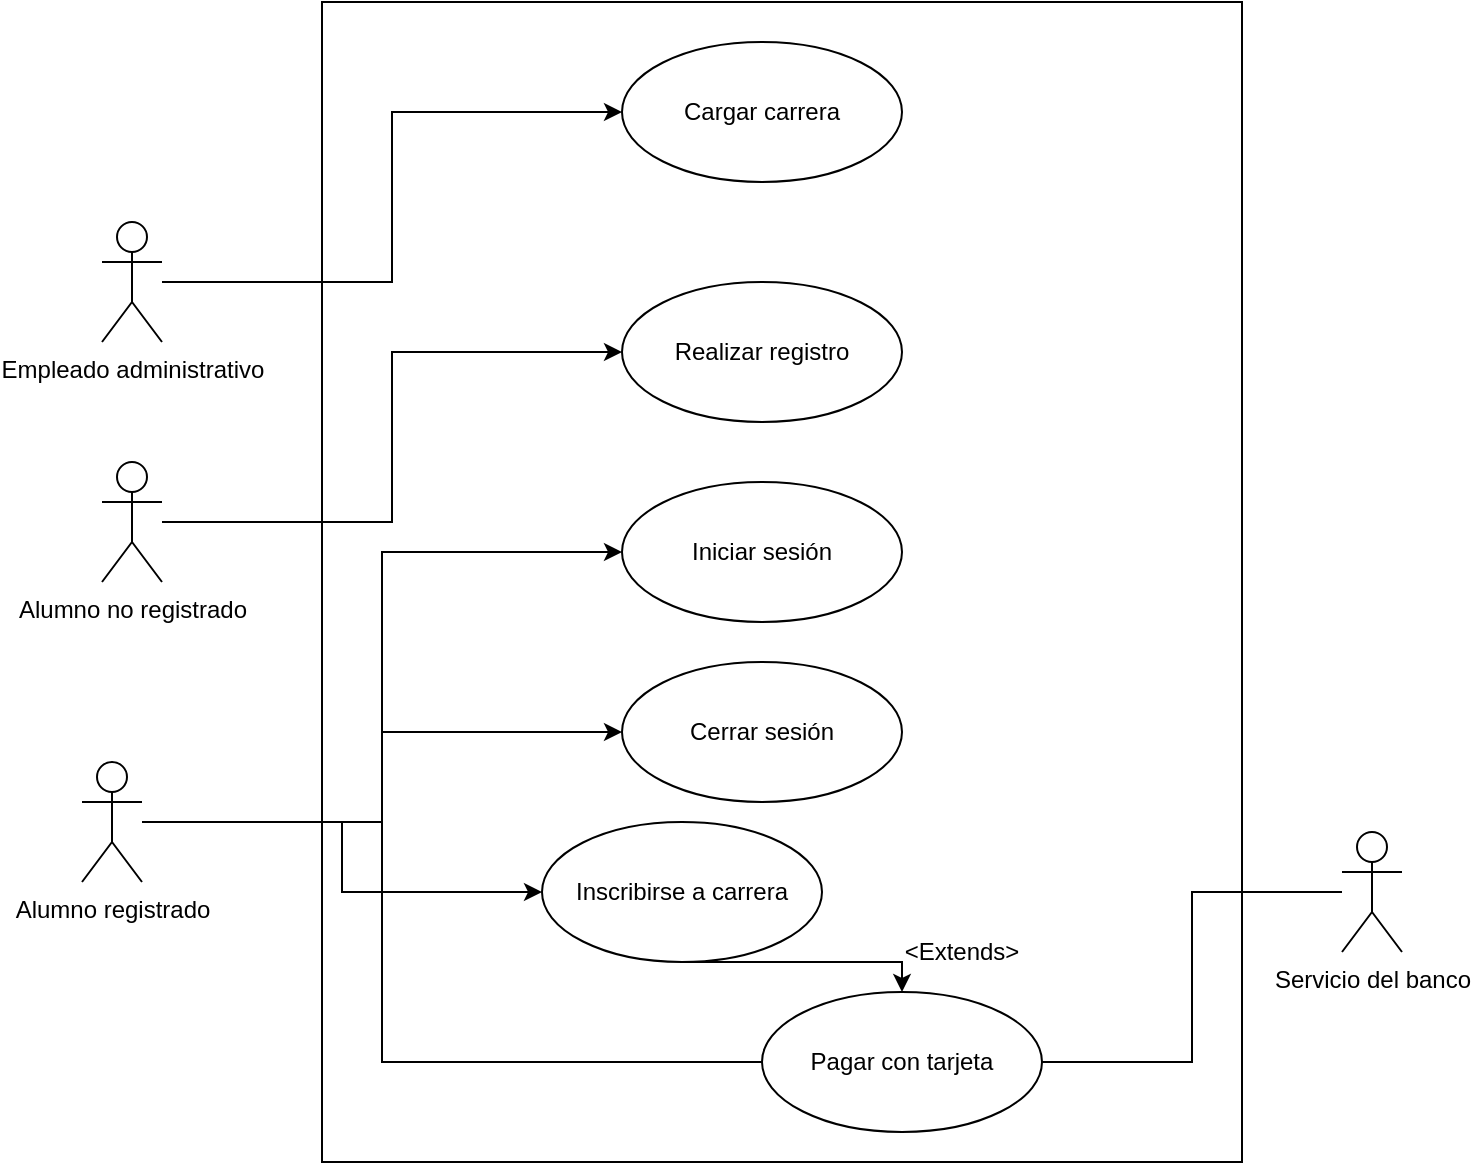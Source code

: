 <mxfile version="20.5.3" type="github">
  <diagram id="pmG5EdnDqFVhg7L0qgeN" name="Página-1">
    <mxGraphModel dx="868" dy="488" grid="1" gridSize="10" guides="1" tooltips="1" connect="1" arrows="1" fold="1" page="1" pageScale="1" pageWidth="827" pageHeight="1169" math="0" shadow="0">
      <root>
        <mxCell id="0" />
        <mxCell id="1" parent="0" />
        <mxCell id="MbG0qyCTvQ98tMsMmwY8-14" style="edgeStyle=orthogonalEdgeStyle;rounded=0;orthogonalLoop=1;jettySize=auto;html=1;entryX=0;entryY=0.5;entryDx=0;entryDy=0;" edge="1" parent="1" source="MbG0qyCTvQ98tMsMmwY8-1" target="MbG0qyCTvQ98tMsMmwY8-12">
          <mxGeometry relative="1" as="geometry" />
        </mxCell>
        <mxCell id="MbG0qyCTvQ98tMsMmwY8-1" value="Empleado administrativo" style="shape=umlActor;verticalLabelPosition=bottom;verticalAlign=top;html=1;outlineConnect=0;" vertex="1" parent="1">
          <mxGeometry x="170" y="130" width="30" height="60" as="geometry" />
        </mxCell>
        <mxCell id="MbG0qyCTvQ98tMsMmwY8-15" style="edgeStyle=orthogonalEdgeStyle;rounded=0;orthogonalLoop=1;jettySize=auto;html=1;entryX=0;entryY=0.5;entryDx=0;entryDy=0;" edge="1" parent="1" source="MbG0qyCTvQ98tMsMmwY8-2" target="MbG0qyCTvQ98tMsMmwY8-11">
          <mxGeometry relative="1" as="geometry" />
        </mxCell>
        <mxCell id="MbG0qyCTvQ98tMsMmwY8-2" value="Alumno no registrado" style="shape=umlActor;verticalLabelPosition=bottom;verticalAlign=top;html=1;outlineConnect=0;" vertex="1" parent="1">
          <mxGeometry x="170" y="250" width="30" height="60" as="geometry" />
        </mxCell>
        <mxCell id="MbG0qyCTvQ98tMsMmwY8-20" style="edgeStyle=orthogonalEdgeStyle;rounded=0;orthogonalLoop=1;jettySize=auto;html=1;entryX=1;entryY=0.5;entryDx=0;entryDy=0;endArrow=none;endFill=0;" edge="1" parent="1" source="MbG0qyCTvQ98tMsMmwY8-3" target="MbG0qyCTvQ98tMsMmwY8-9">
          <mxGeometry relative="1" as="geometry" />
        </mxCell>
        <mxCell id="MbG0qyCTvQ98tMsMmwY8-3" value="Servicio del banco" style="shape=umlActor;verticalLabelPosition=bottom;verticalAlign=top;html=1;outlineConnect=0;" vertex="1" parent="1">
          <mxGeometry x="790" y="435" width="30" height="60" as="geometry" />
        </mxCell>
        <mxCell id="MbG0qyCTvQ98tMsMmwY8-16" style="edgeStyle=orthogonalEdgeStyle;rounded=0;orthogonalLoop=1;jettySize=auto;html=1;entryX=0;entryY=0.5;entryDx=0;entryDy=0;" edge="1" parent="1" source="MbG0qyCTvQ98tMsMmwY8-4" target="MbG0qyCTvQ98tMsMmwY8-10">
          <mxGeometry relative="1" as="geometry" />
        </mxCell>
        <mxCell id="MbG0qyCTvQ98tMsMmwY8-17" style="edgeStyle=orthogonalEdgeStyle;rounded=0;orthogonalLoop=1;jettySize=auto;html=1;entryX=0;entryY=0.5;entryDx=0;entryDy=0;" edge="1" parent="1" source="MbG0qyCTvQ98tMsMmwY8-4" target="MbG0qyCTvQ98tMsMmwY8-7">
          <mxGeometry relative="1" as="geometry" />
        </mxCell>
        <mxCell id="MbG0qyCTvQ98tMsMmwY8-18" style="edgeStyle=orthogonalEdgeStyle;rounded=0;orthogonalLoop=1;jettySize=auto;html=1;" edge="1" parent="1" source="MbG0qyCTvQ98tMsMmwY8-4" target="MbG0qyCTvQ98tMsMmwY8-8">
          <mxGeometry relative="1" as="geometry" />
        </mxCell>
        <mxCell id="MbG0qyCTvQ98tMsMmwY8-19" style="edgeStyle=orthogonalEdgeStyle;rounded=0;orthogonalLoop=1;jettySize=auto;html=1;entryX=0;entryY=0.5;entryDx=0;entryDy=0;endArrow=none;endFill=0;" edge="1" parent="1" source="MbG0qyCTvQ98tMsMmwY8-4" target="MbG0qyCTvQ98tMsMmwY8-9">
          <mxGeometry relative="1" as="geometry">
            <Array as="points">
              <mxPoint x="310" y="430" />
              <mxPoint x="310" y="550" />
            </Array>
          </mxGeometry>
        </mxCell>
        <mxCell id="MbG0qyCTvQ98tMsMmwY8-4" value="Alumno registrado" style="shape=umlActor;verticalLabelPosition=bottom;verticalAlign=top;html=1;outlineConnect=0;" vertex="1" parent="1">
          <mxGeometry x="160" y="400" width="30" height="60" as="geometry" />
        </mxCell>
        <mxCell id="MbG0qyCTvQ98tMsMmwY8-6" value="" style="rounded=0;whiteSpace=wrap;html=1;fillColor=none;" vertex="1" parent="1">
          <mxGeometry x="280" y="20" width="460" height="580" as="geometry" />
        </mxCell>
        <mxCell id="MbG0qyCTvQ98tMsMmwY8-7" value="Cerrar sesión" style="ellipse;whiteSpace=wrap;html=1;fillColor=none;" vertex="1" parent="1">
          <mxGeometry x="430" y="350" width="140" height="70" as="geometry" />
        </mxCell>
        <mxCell id="MbG0qyCTvQ98tMsMmwY8-21" style="edgeStyle=orthogonalEdgeStyle;rounded=0;orthogonalLoop=1;jettySize=auto;html=1;entryX=0.5;entryY=0;entryDx=0;entryDy=0;endArrow=classic;endFill=1;" edge="1" parent="1" source="MbG0qyCTvQ98tMsMmwY8-8" target="MbG0qyCTvQ98tMsMmwY8-9">
          <mxGeometry relative="1" as="geometry">
            <Array as="points">
              <mxPoint x="570" y="500" />
              <mxPoint x="570" y="500" />
            </Array>
          </mxGeometry>
        </mxCell>
        <mxCell id="MbG0qyCTvQ98tMsMmwY8-8" value="Inscribirse a carrera" style="ellipse;whiteSpace=wrap;html=1;fillColor=none;" vertex="1" parent="1">
          <mxGeometry x="390" y="430" width="140" height="70" as="geometry" />
        </mxCell>
        <mxCell id="MbG0qyCTvQ98tMsMmwY8-9" value="Pagar con tarjeta" style="ellipse;whiteSpace=wrap;html=1;fillColor=none;" vertex="1" parent="1">
          <mxGeometry x="500" y="515" width="140" height="70" as="geometry" />
        </mxCell>
        <mxCell id="MbG0qyCTvQ98tMsMmwY8-10" value="Iniciar sesión" style="ellipse;whiteSpace=wrap;html=1;fillColor=none;" vertex="1" parent="1">
          <mxGeometry x="430" y="260" width="140" height="70" as="geometry" />
        </mxCell>
        <mxCell id="MbG0qyCTvQ98tMsMmwY8-11" value="Realizar registro" style="ellipse;whiteSpace=wrap;html=1;fillColor=none;" vertex="1" parent="1">
          <mxGeometry x="430" y="160" width="140" height="70" as="geometry" />
        </mxCell>
        <mxCell id="MbG0qyCTvQ98tMsMmwY8-12" value="Cargar carrera" style="ellipse;whiteSpace=wrap;html=1;fillColor=none;" vertex="1" parent="1">
          <mxGeometry x="430" y="40" width="140" height="70" as="geometry" />
        </mxCell>
        <mxCell id="MbG0qyCTvQ98tMsMmwY8-22" value="&amp;lt;Extends&amp;gt;" style="text;html=1;strokeColor=none;fillColor=none;align=center;verticalAlign=middle;whiteSpace=wrap;rounded=0;" vertex="1" parent="1">
          <mxGeometry x="570" y="480" width="60" height="30" as="geometry" />
        </mxCell>
      </root>
    </mxGraphModel>
  </diagram>
</mxfile>
